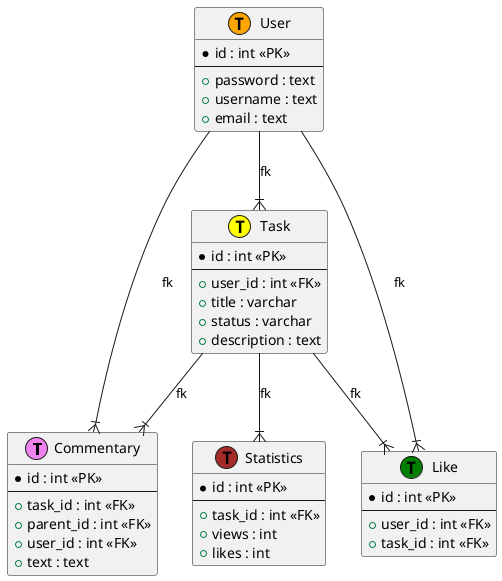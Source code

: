 @startuml er diagram


class commentary as "Commentary" << (T,violet) >> {
    *id : int <<PK>>
    --
    +task_id : int <<FK>>
    +parent_id : int <<FK>>
    +user_id : int <<FK>>
    +text : text
}

class user as "User" << (T,orange) >> {
    *id : int <<PK>>
    --
    +password : text
    +username : text
    +email : text
}

class task as "Task" << (T,yellow) >> {
    *id : int <<PK>>
    --
    +user_id : int <<FK>>
    +title : varchar
    +status : varchar
    +description : text
}

class like as "Like" << (T,green) >> {
    *id : int <<PK>>
    --
    +user_id : int <<FK>>
    +task_id : int <<FK>>
}

class statistics as "Statistics" << (T,brown) >> {
    *id : int <<PK>>
    --
    +task_id : int <<FK>>
    +views : int
    +likes : int
}

user --|{ task : "fk"
task --|{ like : "fk"
user --|{ like : "fk"
task --|{ commentary : "fk"
task --|{ statistics : "fk"
user --|{ commentary : "fk"

@enduml